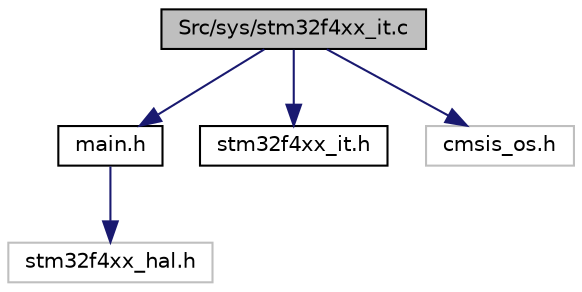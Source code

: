digraph "Src/sys/stm32f4xx_it.c"
{
 // INTERACTIVE_SVG=YES
 // LATEX_PDF_SIZE
  edge [fontname="Helvetica",fontsize="10",labelfontname="Helvetica",labelfontsize="10"];
  node [fontname="Helvetica",fontsize="10",shape=record];
  Node0 [label="Src/sys/stm32f4xx_it.c",height=0.2,width=0.4,color="black", fillcolor="grey75", style="filled", fontcolor="black",tooltip="Interrupt Service Routines."];
  Node0 -> Node1 [color="midnightblue",fontsize="10",style="solid",fontname="Helvetica"];
  Node1 [label="main.h",height=0.2,width=0.4,color="black", fillcolor="white", style="filled",URL="$main_8h.html",tooltip=": Header for main.c file. This file contains the common defines of the application."];
  Node1 -> Node2 [color="midnightblue",fontsize="10",style="solid",fontname="Helvetica"];
  Node2 [label="stm32f4xx_hal.h",height=0.2,width=0.4,color="grey75", fillcolor="white", style="filled",tooltip=" "];
  Node0 -> Node3 [color="midnightblue",fontsize="10",style="solid",fontname="Helvetica"];
  Node3 [label="stm32f4xx_it.h",height=0.2,width=0.4,color="black", fillcolor="white", style="filled",URL="$stm32f4xx__it_8h.html",tooltip="This file contains the headers of the interrupt handlers."];
  Node0 -> Node4 [color="midnightblue",fontsize="10",style="solid",fontname="Helvetica"];
  Node4 [label="cmsis_os.h",height=0.2,width=0.4,color="grey75", fillcolor="white", style="filled",tooltip=" "];
}
